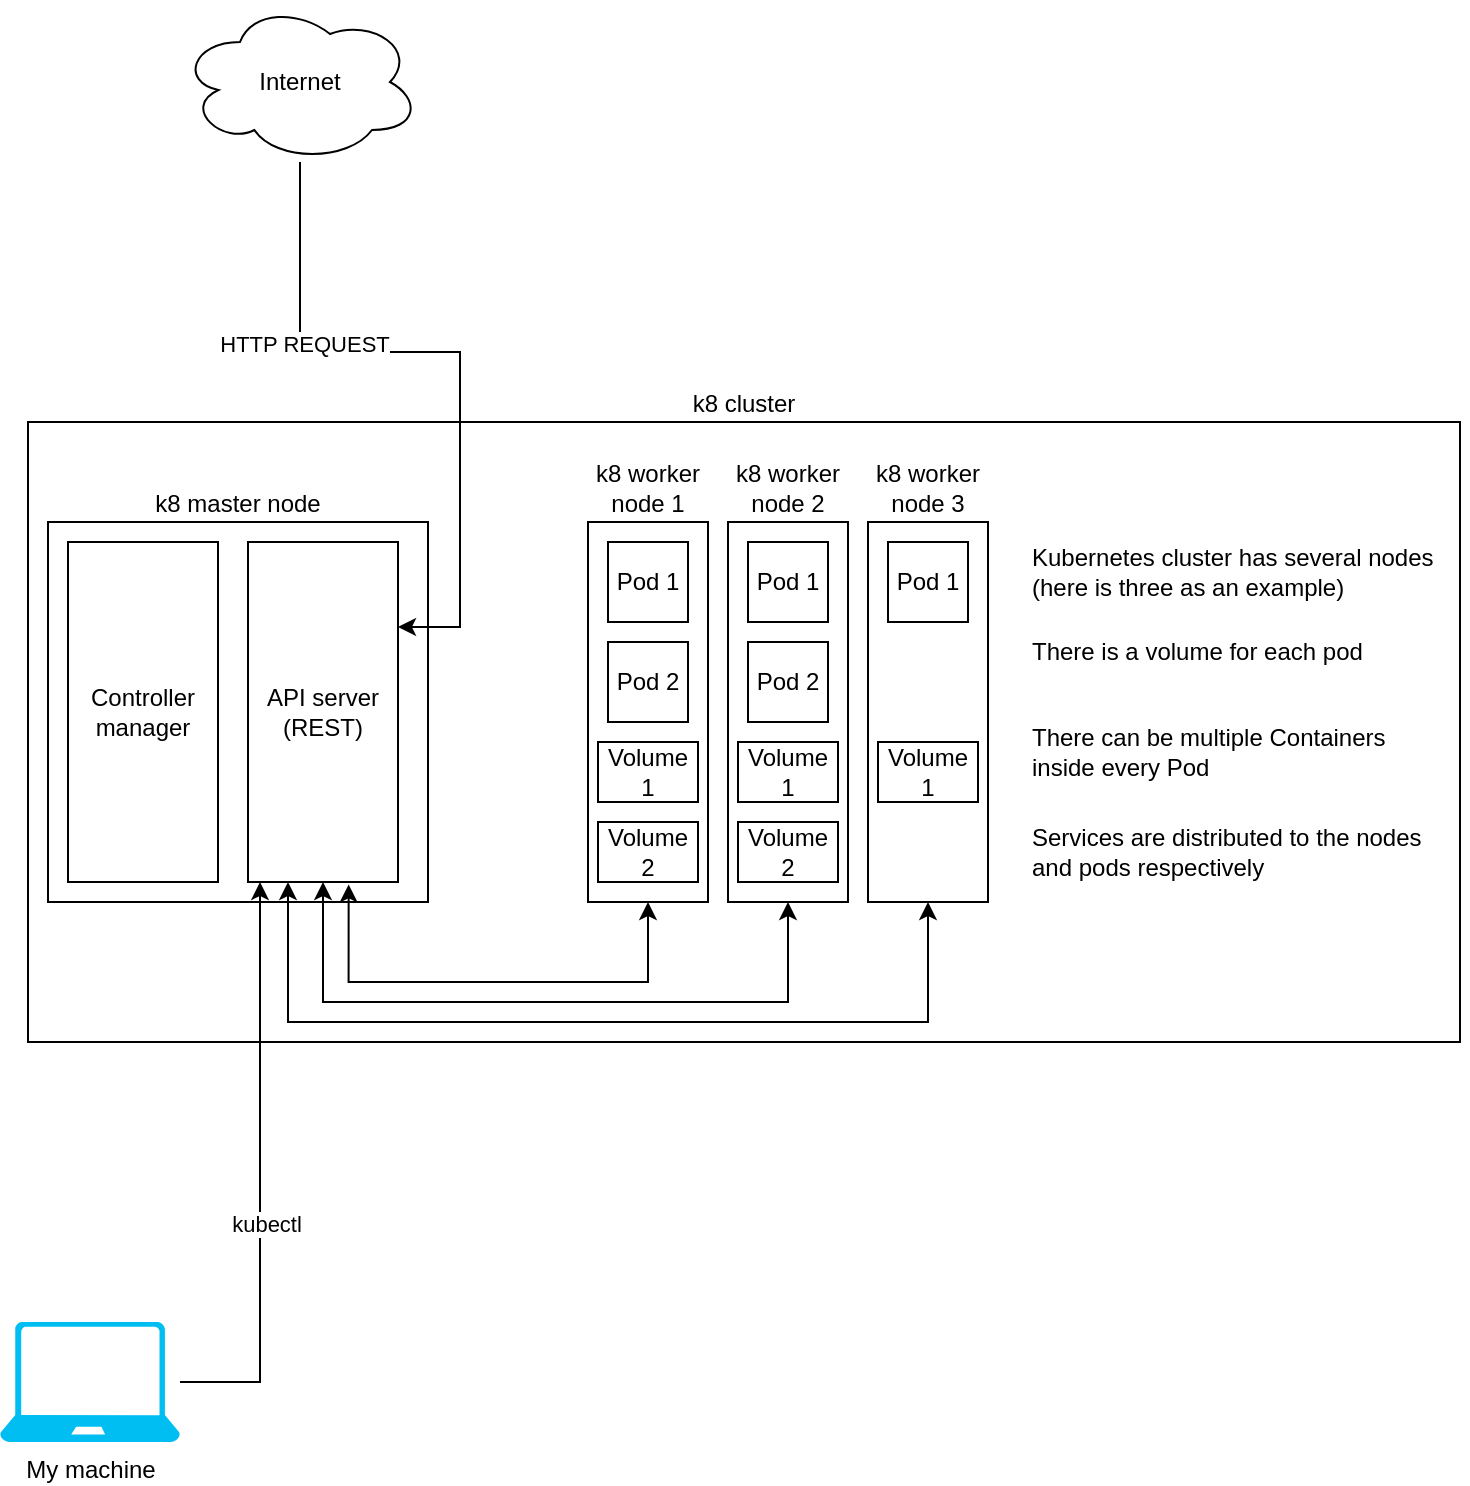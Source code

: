 <mxfile version="14.8.6" type="github">
  <diagram id="aPRGdW14rfqZKmhzjLCA" name="Page-1">
    <mxGraphModel dx="1188" dy="688" grid="1" gridSize="10" guides="1" tooltips="1" connect="1" arrows="1" fold="1" page="1" pageScale="1" pageWidth="827" pageHeight="1169" math="0" shadow="0">
      <root>
        <mxCell id="0" />
        <mxCell id="1" parent="0" />
        <mxCell id="pOUugHQpZifc-X2HbvZK-23" value="k8 cluster" style="rounded=0;whiteSpace=wrap;html=1;labelPosition=center;verticalLabelPosition=top;align=center;verticalAlign=bottom;" vertex="1" parent="1">
          <mxGeometry x="64" y="310" width="716" height="310" as="geometry" />
        </mxCell>
        <mxCell id="pOUugHQpZifc-X2HbvZK-3" value="k8 worker node 1" style="rounded=0;whiteSpace=wrap;html=1;labelPosition=center;verticalLabelPosition=top;align=center;verticalAlign=bottom;" vertex="1" parent="1">
          <mxGeometry x="344" y="360" width="60" height="190" as="geometry" />
        </mxCell>
        <mxCell id="pOUugHQpZifc-X2HbvZK-4" value="k8 worker node 2" style="rounded=0;whiteSpace=wrap;html=1;labelPosition=center;verticalLabelPosition=top;align=center;verticalAlign=bottom;" vertex="1" parent="1">
          <mxGeometry x="414" y="360" width="60" height="190" as="geometry" />
        </mxCell>
        <mxCell id="pOUugHQpZifc-X2HbvZK-5" value="k8 worker node 3" style="rounded=0;whiteSpace=wrap;html=1;labelPosition=center;verticalLabelPosition=top;align=center;verticalAlign=bottom;" vertex="1" parent="1">
          <mxGeometry x="484" y="360" width="60" height="190" as="geometry" />
        </mxCell>
        <mxCell id="pOUugHQpZifc-X2HbvZK-6" value="Pod 1" style="whiteSpace=wrap;html=1;aspect=fixed;" vertex="1" parent="1">
          <mxGeometry x="354" y="370" width="40" height="40" as="geometry" />
        </mxCell>
        <mxCell id="pOUugHQpZifc-X2HbvZK-7" value="Pod 1" style="whiteSpace=wrap;html=1;aspect=fixed;" vertex="1" parent="1">
          <mxGeometry x="424" y="370" width="40" height="40" as="geometry" />
        </mxCell>
        <mxCell id="pOUugHQpZifc-X2HbvZK-8" value="Pod 1" style="whiteSpace=wrap;html=1;aspect=fixed;" vertex="1" parent="1">
          <mxGeometry x="494" y="370" width="40" height="40" as="geometry" />
        </mxCell>
        <mxCell id="pOUugHQpZifc-X2HbvZK-9" value="Pod 2" style="whiteSpace=wrap;html=1;aspect=fixed;" vertex="1" parent="1">
          <mxGeometry x="354" y="420" width="40" height="40" as="geometry" />
        </mxCell>
        <mxCell id="pOUugHQpZifc-X2HbvZK-10" value="Pod 2" style="whiteSpace=wrap;html=1;aspect=fixed;" vertex="1" parent="1">
          <mxGeometry x="424" y="420" width="40" height="40" as="geometry" />
        </mxCell>
        <mxCell id="pOUugHQpZifc-X2HbvZK-12" value="Volume 1" style="rounded=0;whiteSpace=wrap;html=1;" vertex="1" parent="1">
          <mxGeometry x="349" y="470" width="50" height="30" as="geometry" />
        </mxCell>
        <mxCell id="pOUugHQpZifc-X2HbvZK-13" value="Volume 2" style="rounded=0;whiteSpace=wrap;html=1;" vertex="1" parent="1">
          <mxGeometry x="419" y="510" width="50" height="30" as="geometry" />
        </mxCell>
        <mxCell id="pOUugHQpZifc-X2HbvZK-15" value="There is a volume for each pod" style="text;html=1;align=left;verticalAlign=middle;resizable=0;points=[];autosize=1;strokeColor=none;" vertex="1" parent="1">
          <mxGeometry x="564" y="415" width="180" height="20" as="geometry" />
        </mxCell>
        <mxCell id="pOUugHQpZifc-X2HbvZK-16" value="Volume 2" style="rounded=0;whiteSpace=wrap;html=1;" vertex="1" parent="1">
          <mxGeometry x="349" y="510" width="50" height="30" as="geometry" />
        </mxCell>
        <mxCell id="pOUugHQpZifc-X2HbvZK-18" value="Volume 1" style="rounded=0;whiteSpace=wrap;html=1;" vertex="1" parent="1">
          <mxGeometry x="419" y="470" width="50" height="30" as="geometry" />
        </mxCell>
        <mxCell id="pOUugHQpZifc-X2HbvZK-19" value="Volume 1" style="rounded=0;whiteSpace=wrap;html=1;" vertex="1" parent="1">
          <mxGeometry x="489" y="470" width="50" height="30" as="geometry" />
        </mxCell>
        <mxCell id="pOUugHQpZifc-X2HbvZK-20" value="k8 master node" style="whiteSpace=wrap;html=1;aspect=fixed;labelPosition=center;verticalLabelPosition=top;align=center;verticalAlign=bottom;" vertex="1" parent="1">
          <mxGeometry x="74" y="360" width="190" height="190" as="geometry" />
        </mxCell>
        <mxCell id="pOUugHQpZifc-X2HbvZK-21" value="Controller manager" style="rounded=0;whiteSpace=wrap;html=1;" vertex="1" parent="1">
          <mxGeometry x="84" y="370" width="75" height="170" as="geometry" />
        </mxCell>
        <mxCell id="pOUugHQpZifc-X2HbvZK-22" value="API server (REST)" style="rounded=0;whiteSpace=wrap;html=1;" vertex="1" parent="1">
          <mxGeometry x="174" y="370" width="75" height="170" as="geometry" />
        </mxCell>
        <mxCell id="pOUugHQpZifc-X2HbvZK-28" style="edgeStyle=orthogonalEdgeStyle;rounded=0;orthogonalLoop=1;jettySize=auto;html=1;startArrow=classic;startFill=1;" edge="1" parent="1" source="pOUugHQpZifc-X2HbvZK-5">
          <mxGeometry relative="1" as="geometry">
            <mxPoint x="194" y="540" as="targetPoint" />
            <Array as="points">
              <mxPoint x="514" y="610" />
              <mxPoint x="194" y="610" />
            </Array>
          </mxGeometry>
        </mxCell>
        <mxCell id="pOUugHQpZifc-X2HbvZK-32" style="edgeStyle=orthogonalEdgeStyle;rounded=0;orthogonalLoop=1;jettySize=auto;html=1;entryX=1;entryY=0.25;entryDx=0;entryDy=0;" edge="1" parent="1" source="pOUugHQpZifc-X2HbvZK-31" target="pOUugHQpZifc-X2HbvZK-22">
          <mxGeometry relative="1" as="geometry" />
        </mxCell>
        <mxCell id="pOUugHQpZifc-X2HbvZK-33" value="HTTP REQUEST" style="edgeLabel;html=1;align=center;verticalAlign=middle;resizable=0;points=[];" vertex="1" connectable="0" parent="pOUugHQpZifc-X2HbvZK-32">
          <mxGeometry x="-0.471" y="2" relative="1" as="geometry">
            <mxPoint as="offset" />
          </mxGeometry>
        </mxCell>
        <mxCell id="pOUugHQpZifc-X2HbvZK-31" value="Internet" style="ellipse;shape=cloud;whiteSpace=wrap;html=1;" vertex="1" parent="1">
          <mxGeometry x="140" y="100" width="120" height="80" as="geometry" />
        </mxCell>
        <mxCell id="pOUugHQpZifc-X2HbvZK-29" style="edgeStyle=orthogonalEdgeStyle;rounded=0;orthogonalLoop=1;jettySize=auto;html=1;entryX=0.5;entryY=1;entryDx=0;entryDy=0;startArrow=classic;startFill=1;" edge="1" parent="1" target="pOUugHQpZifc-X2HbvZK-22">
          <mxGeometry relative="1" as="geometry">
            <mxPoint x="444" y="550" as="sourcePoint" />
            <Array as="points">
              <mxPoint x="444" y="600" />
              <mxPoint x="212" y="600" />
            </Array>
          </mxGeometry>
        </mxCell>
        <mxCell id="pOUugHQpZifc-X2HbvZK-30" style="edgeStyle=orthogonalEdgeStyle;rounded=0;orthogonalLoop=1;jettySize=auto;html=1;entryX=0.671;entryY=1.007;entryDx=0;entryDy=0;entryPerimeter=0;startArrow=classic;startFill=1;" edge="1" parent="1" target="pOUugHQpZifc-X2HbvZK-22">
          <mxGeometry relative="1" as="geometry">
            <mxPoint x="374" y="550" as="sourcePoint" />
            <Array as="points">
              <mxPoint x="374" y="590" />
              <mxPoint x="224" y="590" />
            </Array>
          </mxGeometry>
        </mxCell>
        <mxCell id="pOUugHQpZifc-X2HbvZK-34" value="There can be multiple Containers&lt;br&gt;inside every Pod" style="text;html=1;align=left;verticalAlign=middle;resizable=0;points=[];autosize=1;strokeColor=none;" vertex="1" parent="1">
          <mxGeometry x="564" y="460" width="190" height="30" as="geometry" />
        </mxCell>
        <mxCell id="pOUugHQpZifc-X2HbvZK-36" style="edgeStyle=orthogonalEdgeStyle;rounded=0;orthogonalLoop=1;jettySize=auto;html=1;entryX=0.08;entryY=1;entryDx=0;entryDy=0;entryPerimeter=0;startArrow=none;startFill=0;" edge="1" parent="1" source="pOUugHQpZifc-X2HbvZK-35" target="pOUugHQpZifc-X2HbvZK-22">
          <mxGeometry relative="1" as="geometry" />
        </mxCell>
        <mxCell id="pOUugHQpZifc-X2HbvZK-37" value="kubectl" style="edgeLabel;html=1;align=center;verticalAlign=middle;resizable=0;points=[];" vertex="1" connectable="0" parent="pOUugHQpZifc-X2HbvZK-36">
          <mxGeometry x="-0.18" y="-3" relative="1" as="geometry">
            <mxPoint as="offset" />
          </mxGeometry>
        </mxCell>
        <mxCell id="pOUugHQpZifc-X2HbvZK-35" value="My machine" style="verticalLabelPosition=bottom;html=1;verticalAlign=top;align=center;strokeColor=none;fillColor=#00BEF2;shape=mxgraph.azure.laptop;pointerEvents=1;" vertex="1" parent="1">
          <mxGeometry x="50" y="760" width="90" height="60" as="geometry" />
        </mxCell>
        <mxCell id="pOUugHQpZifc-X2HbvZK-38" value="Kubernetes cluster has several nodes&lt;br&gt;(here is three as an example)" style="text;html=1;align=left;verticalAlign=middle;resizable=0;points=[];autosize=1;strokeColor=none;" vertex="1" parent="1">
          <mxGeometry x="564" y="370" width="220" height="30" as="geometry" />
        </mxCell>
        <mxCell id="pOUugHQpZifc-X2HbvZK-39" value="Services are distributed to the nodes&lt;br&gt;and pods respectively" style="text;html=1;align=left;verticalAlign=middle;resizable=0;points=[];autosize=1;strokeColor=none;" vertex="1" parent="1">
          <mxGeometry x="564" y="510" width="210" height="30" as="geometry" />
        </mxCell>
      </root>
    </mxGraphModel>
  </diagram>
</mxfile>
